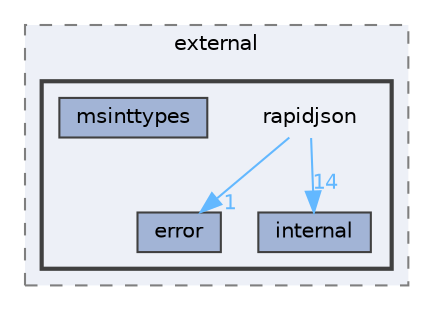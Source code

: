 digraph "content/cereal/external/rapidjson"
{
 // LATEX_PDF_SIZE
  bgcolor="transparent";
  edge [fontname=Helvetica,fontsize=10,labelfontname=Helvetica,labelfontsize=10];
  node [fontname=Helvetica,fontsize=10,shape=box,height=0.2,width=0.4];
  compound=true
  subgraph clusterdir_921d3534b4cb38e70c31f2a63635293b {
    graph [ bgcolor="#edf0f7", pencolor="grey50", label="external", fontname=Helvetica,fontsize=10 style="filled,dashed", URL="dir_921d3534b4cb38e70c31f2a63635293b.html",tooltip=""]
  subgraph clusterdir_d33aecc045c0d91edcd40b6100dcd895 {
    graph [ bgcolor="#edf0f7", pencolor="grey25", label="", fontname=Helvetica,fontsize=10 style="filled,bold", URL="dir_d33aecc045c0d91edcd40b6100dcd895.html",tooltip=""]
    dir_d33aecc045c0d91edcd40b6100dcd895 [shape=plaintext, label="rapidjson"];
  dir_64b6eee85aaa16cc833e6cf548f6df5f [label="error", fillcolor="#a2b4d6", color="grey25", style="filled", URL="dir_64b6eee85aaa16cc833e6cf548f6df5f.html",tooltip=""];
  dir_550f316d713080e4b6289d5a9a8713dc [label="internal", fillcolor="#a2b4d6", color="grey25", style="filled", URL="dir_550f316d713080e4b6289d5a9a8713dc.html",tooltip=""];
  dir_0dfe232675e3d9dd400b3ae689e3d988 [label="msinttypes", fillcolor="#a2b4d6", color="grey25", style="filled", URL="dir_0dfe232675e3d9dd400b3ae689e3d988.html",tooltip=""];
  }
  }
  dir_d33aecc045c0d91edcd40b6100dcd895->dir_550f316d713080e4b6289d5a9a8713dc [headlabel="14", labeldistance=1.5 headhref="dir_000011_000008.html" href="dir_000011_000008.html" color="steelblue1" fontcolor="steelblue1"];
  dir_d33aecc045c0d91edcd40b6100dcd895->dir_64b6eee85aaa16cc833e6cf548f6df5f [headlabel="1", labeldistance=1.5 headhref="dir_000011_000003.html" href="dir_000011_000003.html" color="steelblue1" fontcolor="steelblue1"];
}
